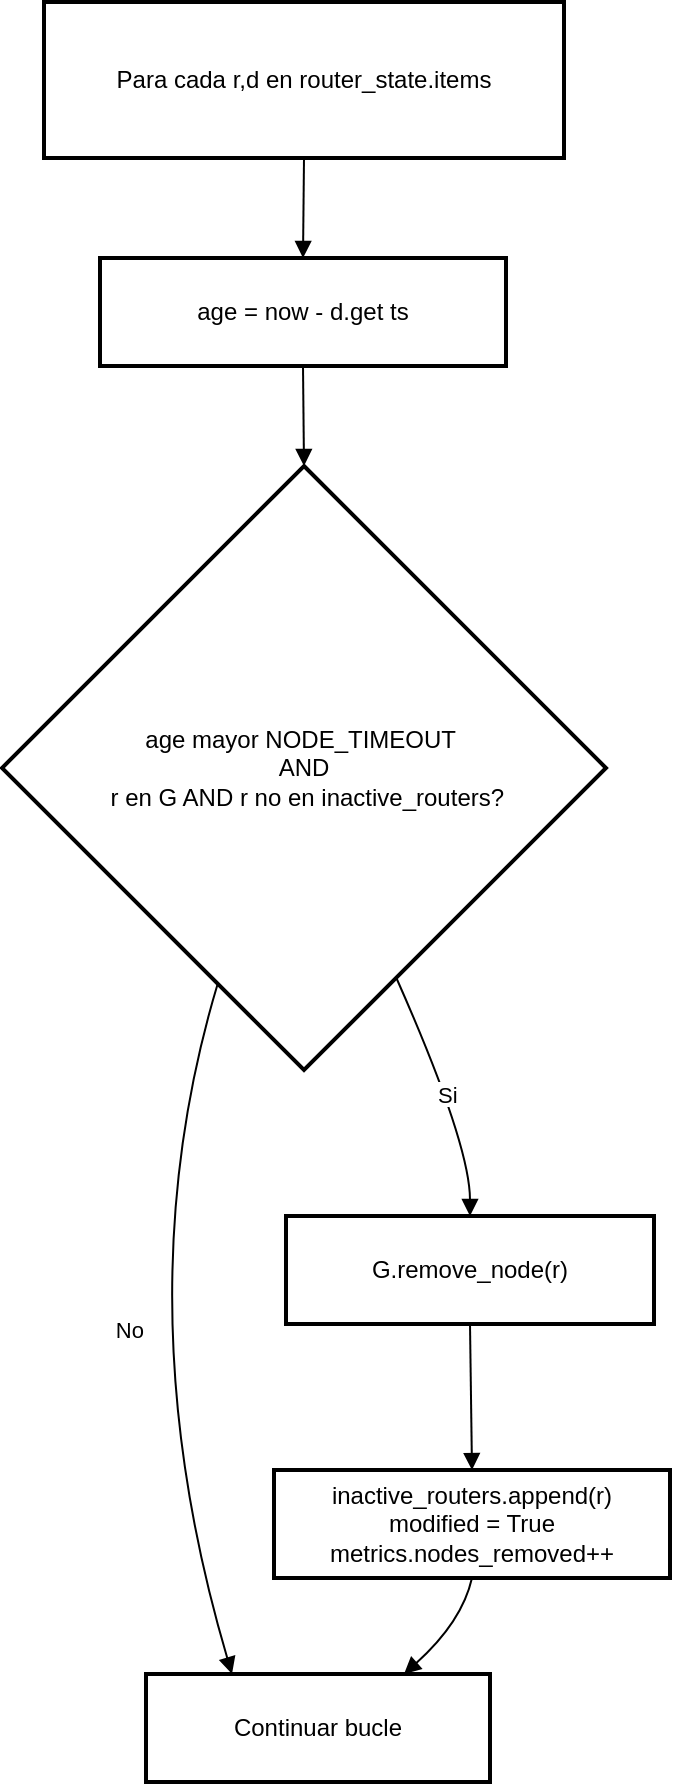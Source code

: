 <mxfile version="27.1.5">
  <diagram name="Página-1" id="SVvu-2te5QmHvNCxKVa9">
    <mxGraphModel grid="1" page="1" gridSize="10" guides="1" tooltips="1" connect="1" arrows="1" fold="1" pageScale="1" pageWidth="827" pageHeight="1169" math="0" shadow="0">
      <root>
        <mxCell id="0" />
        <mxCell id="1" parent="0" />
        <mxCell id="Mje6cO4_YuGxiV_H9ZcN-1" value="Para cada r,d en router_state.items" style="whiteSpace=wrap;strokeWidth=2;" vertex="1" parent="1">
          <mxGeometry x="191" y="40" width="260" height="78" as="geometry" />
        </mxCell>
        <mxCell id="Mje6cO4_YuGxiV_H9ZcN-2" value="age = now - d.get ts" style="whiteSpace=wrap;strokeWidth=2;" vertex="1" parent="1">
          <mxGeometry x="219" y="168" width="203" height="54" as="geometry" />
        </mxCell>
        <mxCell id="Mje6cO4_YuGxiV_H9ZcN-3" value="age mayor NODE_TIMEOUT &#xa;AND&#xa; r en G AND r no en inactive_routers?" style="rhombus;strokeWidth=2;whiteSpace=wrap;" vertex="1" parent="1">
          <mxGeometry x="170" y="272" width="302" height="302" as="geometry" />
        </mxCell>
        <mxCell id="Mje6cO4_YuGxiV_H9ZcN-4" value="G.remove_node(r)" style="whiteSpace=wrap;strokeWidth=2;" vertex="1" parent="1">
          <mxGeometry x="312" y="647" width="184" height="54" as="geometry" />
        </mxCell>
        <mxCell id="Mje6cO4_YuGxiV_H9ZcN-5" value="inactive_routers.append(r)&#xa;modified = True&#xa;metrics.nodes_removed++" style="whiteSpace=wrap;strokeWidth=2;" vertex="1" parent="1">
          <mxGeometry x="306" y="774" width="198" height="54" as="geometry" />
        </mxCell>
        <mxCell id="Mje6cO4_YuGxiV_H9ZcN-6" value="" style="curved=1;startArrow=none;endArrow=block;exitX=0.5;exitY=1;entryX=0.5;entryY=0;rounded=0;exitDx=0;exitDy=0;" edge="1" parent="1" source="Mje6cO4_YuGxiV_H9ZcN-1" target="Mje6cO4_YuGxiV_H9ZcN-2">
          <mxGeometry relative="1" as="geometry">
            <Array as="points" />
          </mxGeometry>
        </mxCell>
        <mxCell id="Mje6cO4_YuGxiV_H9ZcN-7" value="" style="curved=1;startArrow=none;endArrow=block;exitX=0.5;exitY=1;entryX=0.5;entryY=0;rounded=0;" edge="1" parent="1" source="Mje6cO4_YuGxiV_H9ZcN-2" target="Mje6cO4_YuGxiV_H9ZcN-3">
          <mxGeometry relative="1" as="geometry">
            <Array as="points" />
          </mxGeometry>
        </mxCell>
        <mxCell id="Mje6cO4_YuGxiV_H9ZcN-8" value="Si" style="curved=1;startArrow=none;endArrow=block;exitX=0.72;exitY=1;entryX=0.5;entryY=0;rounded=0;" edge="1" parent="1" source="Mje6cO4_YuGxiV_H9ZcN-3" target="Mje6cO4_YuGxiV_H9ZcN-4">
          <mxGeometry relative="1" as="geometry">
            <Array as="points">
              <mxPoint x="404" y="611" />
            </Array>
          </mxGeometry>
        </mxCell>
        <mxCell id="Mje6cO4_YuGxiV_H9ZcN-9" value="No" style="curved=1;startArrow=none;endArrow=block;exitX=0.3;exitY=1;entryX=0.25;entryY=0;rounded=0;entryDx=0;entryDy=0;" edge="1" parent="1" source="Mje6cO4_YuGxiV_H9ZcN-3" target="Mje6cO4_YuGxiV_H9ZcN-12">
          <mxGeometry relative="1" as="geometry">
            <Array as="points">
              <mxPoint x="230" y="690" />
            </Array>
            <mxPoint x="342.167" y="1167.333" as="targetPoint" />
          </mxGeometry>
        </mxCell>
        <mxCell id="Mje6cO4_YuGxiV_H9ZcN-10" value="" style="curved=1;startArrow=none;endArrow=block;exitX=0.5;exitY=1;entryX=0.5;entryY=0;rounded=0;" edge="1" parent="1" source="Mje6cO4_YuGxiV_H9ZcN-4" target="Mje6cO4_YuGxiV_H9ZcN-5">
          <mxGeometry relative="1" as="geometry">
            <Array as="points" />
          </mxGeometry>
        </mxCell>
        <mxCell id="Mje6cO4_YuGxiV_H9ZcN-11" value="" style="curved=1;startArrow=none;endArrow=block;exitX=0.5;exitY=1;entryX=0.75;entryY=0;rounded=0;entryDx=0;entryDy=0;exitDx=0;exitDy=0;" edge="1" parent="1" source="Mje6cO4_YuGxiV_H9ZcN-5" target="Mje6cO4_YuGxiV_H9ZcN-12">
          <mxGeometry relative="1" as="geometry">
            <Array as="points">
              <mxPoint x="400" y="850" />
            </Array>
            <mxPoint x="411.5" y="847" as="targetPoint" />
            <mxPoint x="412.5" y="774" as="sourcePoint" />
          </mxGeometry>
        </mxCell>
        <mxCell id="Mje6cO4_YuGxiV_H9ZcN-12" value="Continuar bucle" style="whiteSpace=wrap;strokeWidth=2;" vertex="1" parent="1">
          <mxGeometry x="242" y="876" width="172" height="54" as="geometry" />
        </mxCell>
      </root>
    </mxGraphModel>
  </diagram>
</mxfile>
